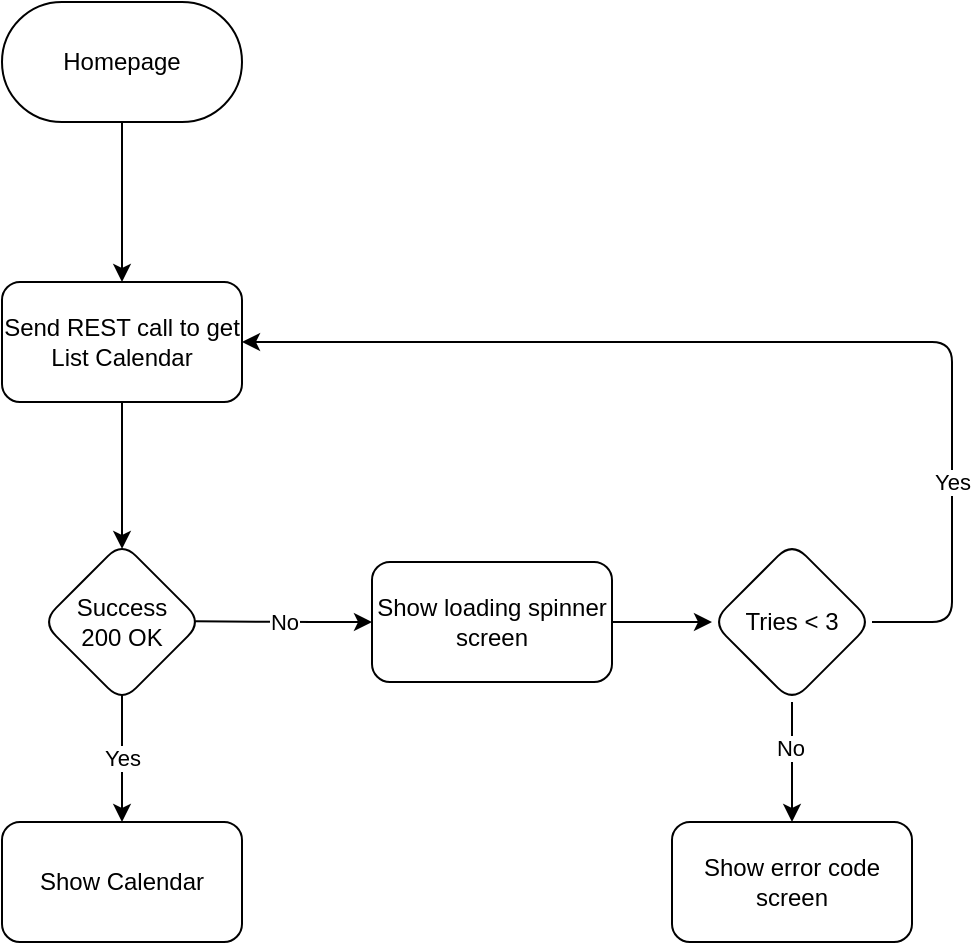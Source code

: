 <mxfile scale="1" border="10">
    <diagram id="U1koLj1m4gkXCxZ-krYh" name="Get">
        <mxGraphModel dx="944" dy="722" grid="0" gridSize="10" guides="1" tooltips="1" connect="1" arrows="1" fold="1" page="1" pageScale="1" pageWidth="850" pageHeight="1100" background="#FFFFFF" math="0" shadow="0">
            <root>
                <mxCell id="0"/>
                <mxCell id="1" parent="0"/>
                <mxCell id="4" value="" style="edgeStyle=none;html=1;" edge="1" parent="1" source="2">
                    <mxGeometry relative="1" as="geometry">
                        <mxPoint x="248" y="170" as="targetPoint"/>
                    </mxGeometry>
                </mxCell>
                <mxCell id="2" value="Homepage" style="rounded=1;whiteSpace=wrap;html=1;arcSize=50;" vertex="1" parent="1">
                    <mxGeometry x="188" y="30" width="120" height="60" as="geometry"/>
                </mxCell>
                <mxCell id="7" value="" style="edgeStyle=none;html=1;entryX=0.5;entryY=0.043;entryDx=0;entryDy=0;entryPerimeter=0;" edge="1" parent="1" source="5" target="6">
                    <mxGeometry relative="1" as="geometry"/>
                </mxCell>
                <mxCell id="5" value="Send REST call to get&lt;br&gt;List Calendar" style="whiteSpace=wrap;html=1;rounded=1;" vertex="1" parent="1">
                    <mxGeometry x="188" y="170" width="120" height="60" as="geometry"/>
                </mxCell>
                <mxCell id="11" value="No" style="edgeStyle=none;html=1;exitX=0.957;exitY=0.496;exitDx=0;exitDy=0;exitPerimeter=0;entryX=0;entryY=0.5;entryDx=0;entryDy=0;" edge="1" parent="1" source="6" target="23">
                    <mxGeometry relative="1" as="geometry">
                        <mxPoint x="383" y="340.0" as="targetPoint"/>
                        <Array as="points">
                            <mxPoint x="333" y="340"/>
                        </Array>
                    </mxGeometry>
                </mxCell>
                <mxCell id="25" value="Yes" style="edgeStyle=none;html=1;exitX=0.5;exitY=0.953;exitDx=0;exitDy=0;exitPerimeter=0;" edge="1" parent="1" source="6" target="18">
                    <mxGeometry relative="1" as="geometry"/>
                </mxCell>
                <mxCell id="6" value="Success&lt;br&gt;200 OK" style="rhombus;whiteSpace=wrap;html=1;rounded=1;" vertex="1" parent="1">
                    <mxGeometry x="208" y="300" width="80" height="80" as="geometry"/>
                </mxCell>
                <mxCell id="13" value="Show error code screen" style="rounded=1;whiteSpace=wrap;html=1;" vertex="1" parent="1">
                    <mxGeometry x="523" y="440" width="120" height="60" as="geometry"/>
                </mxCell>
                <mxCell id="19" style="edgeStyle=none;html=1;entryX=1;entryY=0.5;entryDx=0;entryDy=0;exitX=1;exitY=0.5;exitDx=0;exitDy=0;" edge="1" parent="1" source="17" target="5">
                    <mxGeometry relative="1" as="geometry">
                        <Array as="points">
                            <mxPoint x="663" y="340"/>
                            <mxPoint x="663" y="200"/>
                        </Array>
                    </mxGeometry>
                </mxCell>
                <mxCell id="20" value="Yes" style="edgeLabel;html=1;align=center;verticalAlign=middle;resizable=0;points=[];" vertex="1" connectable="0" parent="19">
                    <mxGeometry x="0.053" y="-2" relative="1" as="geometry">
                        <mxPoint x="101" y="72" as="offset"/>
                    </mxGeometry>
                </mxCell>
                <mxCell id="21" style="edgeStyle=none;html=1;entryX=0.5;entryY=0;entryDx=0;entryDy=0;exitX=0.5;exitY=1;exitDx=0;exitDy=0;" edge="1" parent="1" source="17" target="13">
                    <mxGeometry relative="1" as="geometry"/>
                </mxCell>
                <mxCell id="22" value="No" style="edgeLabel;html=1;align=center;verticalAlign=middle;resizable=0;points=[];" vertex="1" connectable="0" parent="21">
                    <mxGeometry x="-0.247" y="-1" relative="1" as="geometry">
                        <mxPoint as="offset"/>
                    </mxGeometry>
                </mxCell>
                <mxCell id="17" value="Tries &amp;lt; 3" style="rhombus;whiteSpace=wrap;html=1;rounded=1;" vertex="1" parent="1">
                    <mxGeometry x="543" y="300" width="80" height="80" as="geometry"/>
                </mxCell>
                <mxCell id="18" value="Show Calendar" style="whiteSpace=wrap;html=1;rounded=1;" vertex="1" parent="1">
                    <mxGeometry x="188" y="440" width="120" height="60" as="geometry"/>
                </mxCell>
                <mxCell id="24" style="edgeStyle=none;html=1;exitX=1;exitY=0.5;exitDx=0;exitDy=0;entryX=0;entryY=0.5;entryDx=0;entryDy=0;" edge="1" parent="1" source="23" target="17">
                    <mxGeometry relative="1" as="geometry"/>
                </mxCell>
                <mxCell id="23" value="Show loading spinner screen" style="rounded=1;whiteSpace=wrap;html=1;" vertex="1" parent="1">
                    <mxGeometry x="373" y="310" width="120" height="60" as="geometry"/>
                </mxCell>
            </root>
        </mxGraphModel>
    </diagram>
    <diagram id="f2Jy0EmY3OX3j_GX3oIj" name="Logout">
        <mxGraphModel dx="991" dy="758" grid="0" gridSize="10" guides="1" tooltips="1" connect="1" arrows="1" fold="1" page="1" pageScale="1" pageWidth="850" pageHeight="1100" background="#ffffff" math="0" shadow="0">
            <root>
                <mxCell id="l2kGIg1h9dLzvvDIS-hV-0"/>
                <mxCell id="l2kGIg1h9dLzvvDIS-hV-1" parent="l2kGIg1h9dLzvvDIS-hV-0"/>
                <mxCell id="TFBWIbXDlg8yiTl7zKEl-1" style="edgeStyle=none;html=1;entryX=0.5;entryY=0;entryDx=0;entryDy=0;" edge="1" parent="l2kGIg1h9dLzvvDIS-hV-1" source="TFBWIbXDlg8yiTl7zKEl-0" target="zm0Q1xkfrmsRPlC8hnkp-0">
                    <mxGeometry relative="1" as="geometry">
                        <mxPoint x="425" y="175" as="targetPoint"/>
                    </mxGeometry>
                </mxCell>
                <mxCell id="TFBWIbXDlg8yiTl7zKEl-0" value="Home Page" style="rounded=1;whiteSpace=wrap;html=1;arcSize=50;" vertex="1" parent="l2kGIg1h9dLzvvDIS-hV-1">
                    <mxGeometry x="365" y="50" width="120" height="60" as="geometry"/>
                </mxCell>
                <mxCell id="JJqZXsX6ihAPAuFNhzIX-6" value="" style="edgeStyle=none;html=1;" edge="1" parent="l2kGIg1h9dLzvvDIS-hV-1" source="zm0Q1xkfrmsRPlC8hnkp-0" target="JJqZXsX6ihAPAuFNhzIX-5">
                    <mxGeometry relative="1" as="geometry"/>
                </mxCell>
                <mxCell id="zm0Q1xkfrmsRPlC8hnkp-0" value="Logout" style="whiteSpace=wrap;html=1;rounded=1;" vertex="1" parent="l2kGIg1h9dLzvvDIS-hV-1">
                    <mxGeometry x="365" y="164" width="120" height="60" as="geometry"/>
                </mxCell>
                <mxCell id="JJqZXsX6ihAPAuFNhzIX-10" value="" style="edgeStyle=none;html=1;" edge="1" parent="l2kGIg1h9dLzvvDIS-hV-1" source="JJqZXsX6ihAPAuFNhzIX-5" target="JJqZXsX6ihAPAuFNhzIX-9">
                    <mxGeometry relative="1" as="geometry"/>
                </mxCell>
                <mxCell id="JJqZXsX6ihAPAuFNhzIX-5" value="Redirect to Login" style="whiteSpace=wrap;html=1;rounded=1;" vertex="1" parent="l2kGIg1h9dLzvvDIS-hV-1">
                    <mxGeometry x="365" y="274" width="120" height="60" as="geometry"/>
                </mxCell>
                <mxCell id="JJqZXsX6ihAPAuFNhzIX-9" value="Login" style="rounded=1;whiteSpace=wrap;html=1;arcSize=50;" vertex="1" parent="l2kGIg1h9dLzvvDIS-hV-1">
                    <mxGeometry x="365" y="391" width="120" height="60" as="geometry"/>
                </mxCell>
            </root>
        </mxGraphModel>
    </diagram>
</mxfile>